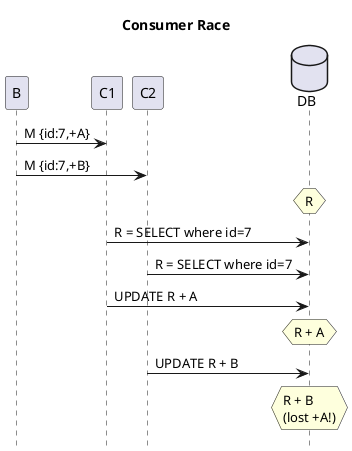 @startuml
title Consumer Race
hide footbox
database DB order 9

B->C1: M {id:7,+A}
B->C2: M {id:7,+B}
hnote over DB: R
C1->DB: R = SELECT where id=7
C2->DB: R = SELECT where id=7
C1->DB: UPDATE R + A
hnote over DB: R + A
C2->DB: UPDATE R + B
hnote over DB: R + B\n(lost +A!)
@enduml
